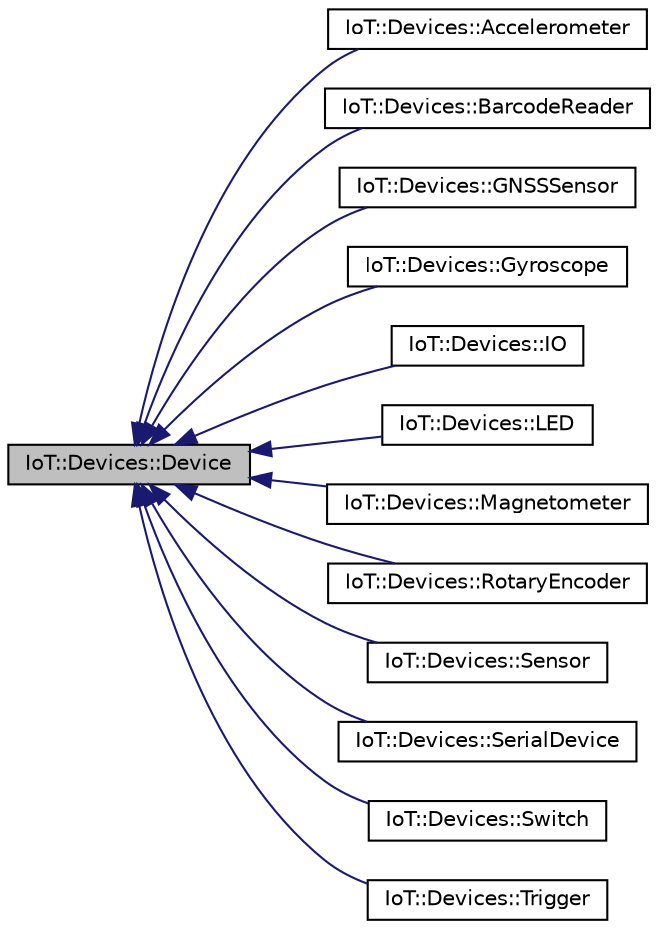 digraph "IoT::Devices::Device"
{
 // LATEX_PDF_SIZE
  edge [fontname="Helvetica",fontsize="10",labelfontname="Helvetica",labelfontsize="10"];
  node [fontname="Helvetica",fontsize="10",shape=record];
  rankdir="LR";
  Node1 [label="IoT::Devices::Device",height=0.2,width=0.4,color="black", fillcolor="grey75", style="filled", fontcolor="black",tooltip=" "];
  Node1 -> Node2 [dir="back",color="midnightblue",fontsize="10",style="solid"];
  Node2 [label="IoT::Devices::Accelerometer",height=0.2,width=0.4,color="black", fillcolor="white", style="filled",URL="$classIoT_1_1Devices_1_1Accelerometer.html",tooltip="The interface for three-axis Accelerometers."];
  Node1 -> Node3 [dir="back",color="midnightblue",fontsize="10",style="solid"];
  Node3 [label="IoT::Devices::BarcodeReader",height=0.2,width=0.4,color="black", fillcolor="white", style="filled",URL="$classIoT_1_1Devices_1_1BarcodeReader.html",tooltip=" "];
  Node1 -> Node4 [dir="back",color="midnightblue",fontsize="10",style="solid"];
  Node4 [label="IoT::Devices::GNSSSensor",height=0.2,width=0.4,color="black", fillcolor="white", style="filled",URL="$classIoT_1_1Devices_1_1GNSSSensor.html",tooltip=" "];
  Node1 -> Node5 [dir="back",color="midnightblue",fontsize="10",style="solid"];
  Node5 [label="IoT::Devices::Gyroscope",height=0.2,width=0.4,color="black", fillcolor="white", style="filled",URL="$classIoT_1_1Devices_1_1Gyroscope.html",tooltip="The interface for three-axis Gyroscopes."];
  Node1 -> Node6 [dir="back",color="midnightblue",fontsize="10",style="solid"];
  Node6 [label="IoT::Devices::IO",height=0.2,width=0.4,color="black", fillcolor="white", style="filled",URL="$classIoT_1_1Devices_1_1IO.html",tooltip=" "];
  Node1 -> Node7 [dir="back",color="midnightblue",fontsize="10",style="solid"];
  Node7 [label="IoT::Devices::LED",height=0.2,width=0.4,color="black", fillcolor="white", style="filled",URL="$classIoT_1_1Devices_1_1LED.html",tooltip=" "];
  Node1 -> Node8 [dir="back",color="midnightblue",fontsize="10",style="solid"];
  Node8 [label="IoT::Devices::Magnetometer",height=0.2,width=0.4,color="black", fillcolor="white", style="filled",URL="$classIoT_1_1Devices_1_1Magnetometer.html",tooltip="The interface for three-axis Magnetometers."];
  Node1 -> Node9 [dir="back",color="midnightblue",fontsize="10",style="solid"];
  Node9 [label="IoT::Devices::RotaryEncoder",height=0.2,width=0.4,color="black", fillcolor="white", style="filled",URL="$classIoT_1_1Devices_1_1RotaryEncoder.html",tooltip="A rotary encoder with an optional push button."];
  Node1 -> Node10 [dir="back",color="midnightblue",fontsize="10",style="solid"];
  Node10 [label="IoT::Devices::Sensor",height=0.2,width=0.4,color="black", fillcolor="white", style="filled",URL="$classIoT_1_1Devices_1_1Sensor.html",tooltip=" "];
  Node1 -> Node11 [dir="back",color="midnightblue",fontsize="10",style="solid"];
  Node11 [label="IoT::Devices::SerialDevice",height=0.2,width=0.4,color="black", fillcolor="white", style="filled",URL="$classIoT_1_1Devices_1_1SerialDevice.html",tooltip=" "];
  Node1 -> Node12 [dir="back",color="midnightblue",fontsize="10",style="solid"];
  Node12 [label="IoT::Devices::Switch",height=0.2,width=0.4,color="black", fillcolor="white", style="filled",URL="$classIoT_1_1Devices_1_1Switch.html",tooltip=" "];
  Node1 -> Node13 [dir="back",color="midnightblue",fontsize="10",style="solid"];
  Node13 [label="IoT::Devices::Trigger",height=0.2,width=0.4,color="black", fillcolor="white", style="filled",URL="$classIoT_1_1Devices_1_1Trigger.html",tooltip=" "];
}
